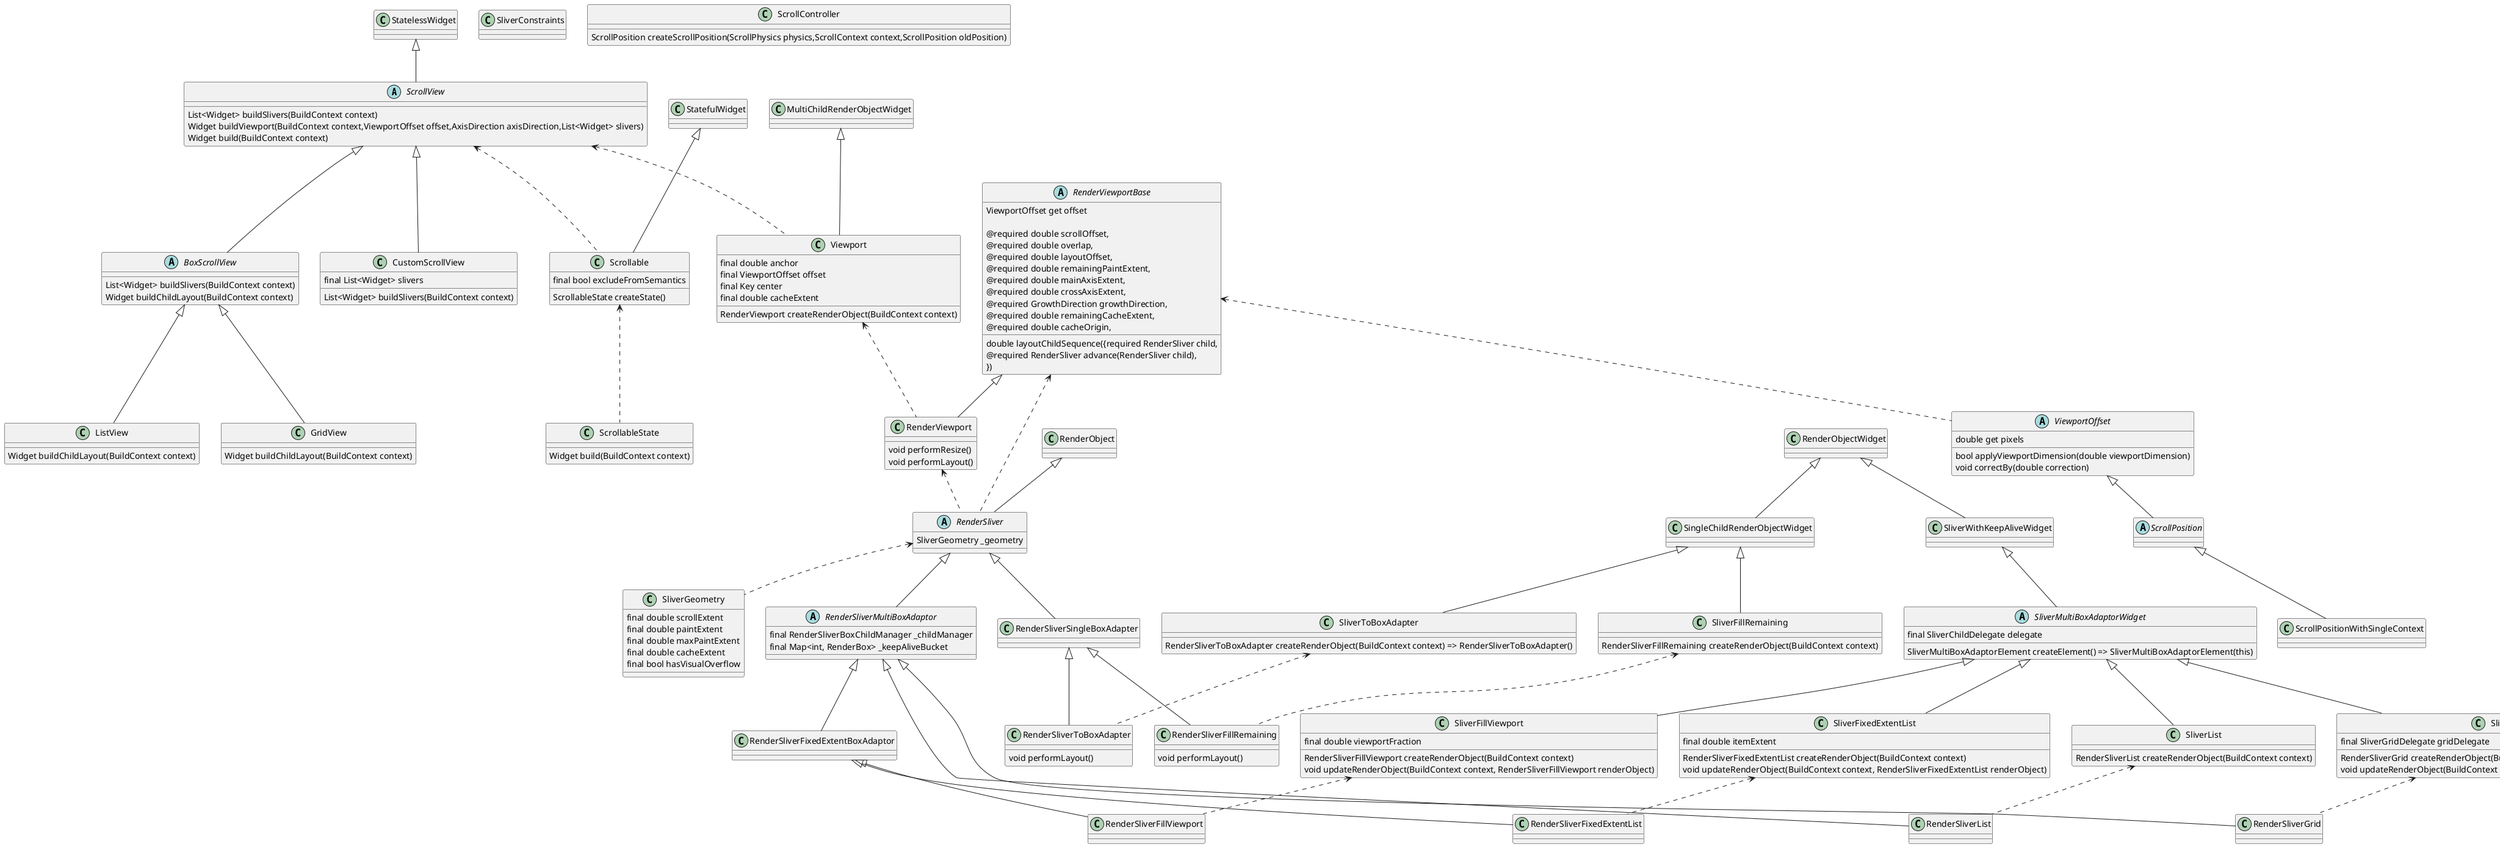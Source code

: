 @startuml

abstract class ScrollView{
  List<Widget> buildSlivers(BuildContext context)
  Widget buildViewport(BuildContext context,ViewportOffset offset,AxisDirection axisDirection,List<Widget> slivers)
  Widget build(BuildContext context)
}
'note right of ScrollView{
'  定义：滚动的widget
'  可滚动widget由三部分组成:
'    1 一个[Scrollable]widget，用于监听各种用户手势和实现滚动的交互设计
'    2 一个视口窗口widget，例如[Viewport]或[ShrinkWrappingViewport]通过仅显示滚动视图中widget的部分来实现滚动的视觉设计
'    3 一个或多个slivers，它们是可以组成创建各种滚动效果，例如列表，网格和扩展标题的widget
'  [ScrollView]通过创建[Scrollable]和视口并推迟到其子类来创建slivers来帮助编排这些片段
'  要控制滚动视图的初始滚动偏移，请提供设置了[ScrollController.initialScrollOffset]属性的[controller]
'
'  buildSlivers 构建要放置在视口内的窗口widget列表,子类应重写此方法以构建视口内部的slivers
'  buildSlivers 构建视口 子类可以重写此方法以更改视口的构建方式。如果[shrinkWrap]为true，则默认实现使用[ShrinkWrappingViewport]，否则使用常规[Viewport]
'
'  build 重写方法，将通过buildSlivers从子类获取的widget列表，通过buildSlivers构建的viewport和Scrollable这
'        三者组装到一起
'}

abstract class BoxScrollView{
  List<Widget> buildSlivers(BuildContext context)
  Widget buildChildLayout(BuildContext context)
}
'note left of BoxScrollView{
'  定义：使用单个子布局模型的[ScrollView]
'  buildSlivers: 重写ScrollView的方法，将从buildChildLayout获取的widget包裹在SliverPadding中，将其作为list返回
'  buildChildLayout :子类应重写此方法以构建布局模型 获取子类构建的widget
'}

class CustomScrollView{
   final List<Widget> slivers
   List<Widget> buildSlivers(BuildContext context)
}
'note right of CustomScrollView{
'  定义：使用slivers创建自定义滚动效果的[ScrollView]
'  [CustomScrollView]允许您直接提供[slivers]以创建各种滚动效果，例如列表，网格和扩展标题.例如，创建一个滚动视图，其中包含一个展开的app bar，
'  后跟一个列表和网格，使用三个slivers列表：[SliverAppBar]，[SliverList]，和[SliverGrid]
'
'
'   CustomScrollView必须接受       viewport 在CustomScrollView的父类ScrollView中
'  [Widget]中的[slivers]必须生成[RenderSliv​​er]对象，Viewport的createRenderObject为RenderViewport，而RenderViewport的父类RenderViewportBase
'      接受一个RenderSliver范型

'  要控制滚动视图的初始滚动偏移，请提供设置了[ScrollController.initialScrollOffset]属性的[controller]
'  [CustomScrollView]可以允许滚动状态更改时Talkback / VoiceOver通知用户。例如，在Android上公告可能被解读为“显示第1项至23项中的第10项”
'     生产这个公告，滚动视图需要三条信息：
'        1 第一个可见的子的索引index
'        2 孩子总数
'        3 可见孩子的总数
'  最后一个值可以由框架精确计算，但是前两个必须提供。大多数更高级别的可滚动widget自动提供此信息.例如，[ListView]为每个子widget自动提供
'    具有语义索引设并设置语义子级列表的长度
'  要确定可见索引，滚动视图需要一种方式关联每个可滚动item和一个语义索引index生成的语义。这个可以通过将子窗口小部件包装在[IndexedSemantics]中来完成
'  此语义索引不一定与可滚动widget的索引相同.因为某些小部件可能无法提供语义信息.考虑一个[new ListView.separated（）]：每个其他小部件都是
'  没有语义信息的分隔符.在这种情况下，只有奇数编号widget有一个语义索引（等于索引〜/ 2）.而且，此示例中的子项总数将是widgets数量的一半.
'    （[new ListView.separated（）]构造函数自动处理此问题.这仅用于此处作为示例
'  可见子项的总数可以通过构造函数参数`semanticChildCount`提供，这应该始终与[IndexedSemantics]中包含的小部件数相同
'
'  buildSlivers 重写方法，将slivers返回
'}

class ListView{
   Widget buildChildLayout(BuildContext context)
}

'note left of ListView{
'  buildChildLayout方法重写，如果子在滚动方向宽度itemExtent确定，返回SliverFixedExtentList，不确定则返回SliverList。这两者都是接受
'    SliverChildDelegate作为参数，至此将普通widget转换为sliver系列
'}

class GridView {
   Widget buildChildLayout(BuildContext context)
}
'note right of GridView{
'   重写buildChildLayout方法将SliverGridDelegate和SliverChildDelegate包装进SliverGrid返回
'}

class Scrollable{
  final bool excludeFromSemantics
  ScrollableState createState()
}

'note left of Scrollable{
'  定义：滚动的的widget
'  excludeFromSemantics  此[Scrollable]引入的滚动操作是否在语义树中公开,带溢出的文本字段通常是可滚动的，以确保用户可以到达输入文本的开头结尾.
'     但是，这些滚动操作通常不会暴露给语义层
'}

class ScrollableState{
   Widget build(BuildContext context)
}
'note left of ScrollableState{
'   build 重写方法，excludeFromSemantics为false，创建_ScrollSemantics，为true,创建_ScrollableScope。最后将结果通过ScrollBehavior的
'      buildViewportChrome创建widget
'
'       _ScrollableScope负责ScrollPosition的通知，RawGestureDetector负责手势，滚动通知
'}

class Viewport{
   final double anchor
   final ViewportOffset offset
   final Key center
   final double cacheExtent
   RenderViewport createRenderObject(BuildContext context)
}


'note right of Viewport{
'  定义： 内部更大的widget
'  [Viewport]是滚动机械的视觉主力。它根据其自身的维度和给定的[offset]显示一个children的子集。随着偏移量的变化，可以通过视口看到不同的孩子
'  [Viewport]主持一个双向的条子列表，锚定在位于零滚动偏移处的[center]sliver,中心小部件是根据[anchor]属性显示在视口中
'  子列表中早于[center]的sliver以反向[axisDirection]从[center]开始的逆序显示，例如，如果[axisDirection]是[AxisDirection.down]，
'   那么在center之前的第一个sliver位于[center]上方。子列表比[center]后来的条子,按顺序放在[axisDirection]中。例如，在前面的场景中，
'   [center]之后的第一个条子是位于[中心]下方
'  [视口]不能直接包含盒子类型的child。相反，使用[SliverList]，[SliverFixedExtentList]，[SliverGrid]或者 [SliverToBoxAdapter]
'
'  anchor 零滚动偏移的相对位置,例如，如果[anchor]为0.5且[axisDirection]为[AxisDirection.down]或[AxisDirection.up]，
'      则零滚动偏移量在视口中垂直居中.如果[anchor]为1.0，并且[axisDirection]为[AxisDirection.right]，则零滚动偏移为视口左边缘
'  offset 视口内的哪部分内容应该是可见的.[ViewportOffset.pixels]值确定视口用于选择要显示其内容的哪个部分的滚动偏移量.当用户滚动视口时，
'     此值会更改，这会更改显示的内容.通常是[ScrollPosition]
'  center [GrowthDirection.forward]增长方向的第一个孩子.[center]必须是ViewPort的child的key
'  cacheExtent 预加载？？ 在RenderViewportBase中有解释，视口在可见区域之前和之后有一个区域，用于缓存在用户滚动时即将变为可见的项目。落在此缓存区域中
'     的项目即使它们在屏幕上不是（还）可见，也会被布局。[cacheExtent]描述缓存区域在视口前端之前和后端之后延伸的像素数。
'     视口将尝试覆盖children的总范围是 前端前的[cacheExtent]+主轴的范围+后端后的[cacheExtent]
'     缓存区域还用于在iOS上实现隐式可访问性滚动，当辅助功能焦点从可见的视口中的项移动到缓存区中的不可见项时，框架将使用（隐式）滚动操作
'        将该项目带入视图
'}

class RenderViewport{
   void performResize()
   void performLayout()
}
'note right of RenderViewport{
' 内部较大的渲染对象
' [RenderViewport]是滚动机械的视觉主力,它根据自己的维度和给出的[偏移]显示一个子项的子集，随着偏移量的变化，可以在视口中看到不同的孩子
' [RenderViewport]托管一个双向的条子列表，锚定在一个[center] sliver，位于零滚动偏移处。中心widget根据[anchor]属性显示在视口中
' 显示子列表中早于[中心]的条带从[center]开始反向[axisDirection]的逆序展示
' [RenderViewport]不能直接包含[RenderBox]子项。相反，使用 [RenderSliv​​erList]，[RenderSliv​​erFixedExtentList]，[RenderSliv​​erGrid]或
' [RenderSliv​​erToBoxAdapter]
'
'    performResize()  将viewport大小给Viewportoffset
'    performLayout   _attemptLayout->layoutChildSequence 返回correction->offset.correctBy(correction)
'                   通过offset确定整页的滚动偏移
'}

abstract class RenderViewportBase{
   ViewportOffset get offset

   double layoutChildSequence({required RenderSliver child,
       @required double scrollOffset,
       @required double overlap,
       @required double layoutOffset,
       @required double remainingPaintExtent,
       @required double mainAxisExtent,
       @required double crossAxisExtent,
       @required GrowthDirection growthDirection,
       @required RenderSliver advance(RenderSliver child),
       @required double remainingCacheExtent,
       @required double cacheOrigin,
     })
}
'note right of RenderViewportBase{
'  内部较大的渲染对象的基类
'  此render object为的[RenderBox]中持有[RenderSliv​​er]的render对象提供共享代码
'  视口建立一个[axisDirection]，它定位了条子的坐标系，即基于滚动偏移而不是笛卡尔坐标
'  视口还会侦听[offset]，它决定了[SliverConstraints.scrollOffset]输入到条子布局协议
'  子类通常覆盖[performLayout]并调用[layoutChildSequence]，也许多次
'
'  layoutChildSequence() 决定viewport中children的大小和位置，此函数是子类中“performlayout”实现的主力。
'     布局以“child”开头，根据“advance”回调继续，并在“advance”返回空值时停止
'     返回遇到的第一个非零[Slivergometry.ScrollOffsetCorrection]，如果有的话。否则返回0.0。典型的调用者将重复调用此函数，直到它返回0.0
'
'     最终调用RenderSliver的layout进行布局
'
'   offset 视口中的内容的哪个部分应该可见 [viewport offset.pixels]值决定了视窗用来选择要显示的内容部分的滚动偏移量。
'      当用户滚动视区时，此值将更改，这将更改显示的内容。
'
'}

class SliverConstraints{

}

abstract class ViewportOffset{
   double get pixels
   bool applyViewportDimension(double viewportDimension)
   void correctBy(double correction)
}

'note right of ViewportOffset{
'  视口中的内容的哪个部分应该可见 [viewport offset.pixels]值决定了视窗用来选择要显示的内容部分的滚动偏移量。
'         当用户滚动视区时，此值将更改，这将更改显示的内容。
'}

abstract class ScrollPosition{


}

class ScrollPositionWithSingleContext{

}

class ScrollController {
  ScrollPosition createScrollPosition(ScrollPhysics physics,ScrollContext context,ScrollPosition oldPosition)
}

'note right of ScrollController{
'   createScrollPosition  创建供[Scrollable]widget使用的[ScrollPosition]
'
'}


abstract class RenderSliver{
   SliverGeometry _geometry
}

'note right of RenderSliver{
'   在视口中实现滚动效果的渲染对象的基类
'   [RenderViewport]有一个子条的列表。每个条子 - 字面上一个视口内容的切片 - 依次布局，在这个过程中覆盖视口（每次都会布置每条条子，
'      包括那些范围为零的因为它们“滚动”或超出范围视口的结尾。）
'   Slivers参与_sliver protocol_，其中在[layout]期间各自 sliver接收[SliverConstraints]对象并计算相应的描述它在视口中的位置[SliverGeometry]对象
'    这是类似于[RenderBox]使用的盒子协议，它得到一个 [BoxConstraints]作为输入并计算[Size]
'   Slivers有一个前沿，这是[SliverConstraints.scrollOffset]所描述的sliver开始的位置。条子有几个维度，其主要部分是[SliverGeometry.paintExtent]，
'     描述沿主轴的条子范围，从前沿开始到达视口的末端或结束sliver，以先到者为准
'   Slivers可以根据非线性时尚中不断变化的约束来改变尺寸，实现各种滚动效果
'   例如，各种[RenderSliv​​erPersistentHeader]子类，[SliverAppBar]基于此，尽管滚动偏移，仍能保持可见效果，或根据用户的滚动方向
'      [SliverConstraints.userScrollDirection]重新出现在不同的偏移处
'
'   编写RenderSliv​​er子类
'      Slivers可以有sliver孩子，或者来自另一个坐标系统的孩子，通常是盒子.有关盒子协议的详细信息，请参阅[RenderBox]。）
'      Slivers也可以有不同的子模型，通常有一个孩子或一个孩子的列表
'
'   条子的例子
'    一个单一孩子的条子的一个很好的例子，它本身也是一个条子，是[RenderSliv​​erPadding]，缩进其子项。条子到条子的render object
'    这样的对象必须为它孩子构造一个[SliverConstraints]对象，然后必须拿它的孩子的[SliverGeometry]并用它来形成它的[geometry]
'    另一种常见的独生子条是一条拥有单一[RenderBox]孩子的条子。一个例子是[RenderSliv​​erToBoxAdapter]，它放置一个盒子并在盒子周围自行调整大小
'      这样的条子必须使用其[SliverConstraints]为child创建[BoxConstraints]，将孩子布局（使用孩子的[layout]方法），
'       然后使用孩子的[RenderBox.size]生成条子的[SliverGeometry]。
'    最常见的条子是有多个孩子的条子。该最直接的例子是[RenderSliv​​erList]，它在主轴方向上一个接一个排列着它的children.和one-box-child sliver例子一样
'      它使用它的[constraints]来为孩子们创建一个[BoxConstraints]，然后它使用聚合来自其所有孩子的信息以生成其[geometry].不像一个孩子的案例，
'      然而，它处理实际上放置的孩子(和后面的 paints)是明智的。如果滚动偏移是1000像素，那么先前确定前三个孩子每个都是400像素高，
'      然后它将跳过前两个并以第三个孩子开始布局
'
'    Layout
'
'      当它们被布置时，条子决定它们的[geometry]，包括它们size（[SliverGeometry.paintExtent]）和下一个条子的位置（[SliverGeometry.layoutExtent]），
'      以及每个children的位置，基于视口的输入[constraints]，例如滚动偏移量（[SliverConstraints.scrollOffset]
'      例如，只是画一个100像素高的盒子的条子会说,当滚动偏移为零时，它[SliverGeometry.paintExtent]为100像素，
'      但是当滚动偏移量为75像素时它的[SliverGeometry.paintExtent]是25像素，并且当滚动偏移量为100像素或更多时，它会为零(这是假设
'      [SliverConstraints.remainingPaintExtent]超过100像素)
'      作为该系统的输入提供的各种尺寸在[constraints],它们在文档中有详细描述[SliverConstraints]类.[performLayout]函数必须采用这些[constraints]
'       并创建一个SliverGeometry]对象，它必须分配给[geometry]属性.可配置的几何体的不同尺寸是[SliverGeometry]类的文档中详细描述
'
'    Painting
'      除了实现布局外，条子还必须实现绘画。这是通过覆盖[paint]方法实现的
'      调用[paint]方法 使用[Canvas]带有以条子的左上角原点，_无论轴方向_的[Offset]
'      子类也应该覆盖[applyPaintTransform]来提供[Matrix4]描述每个孩子相对于条子的位置（除了其他方面，这由可访问性层使用，以确定孩子的界限。）
'
'    Hit testing
'      要实现命中测试，请覆盖[hitTestSelf]和[hitTestChildren]方法，或者，对于更复杂的情况，改为直接覆盖[hitTest]方法
'      要实际对指针事件做出反应，[handleEvent]方法可能是实现，默认情况下它什么都不做。 （通常手势由框协议中的widgets处理而不是直接的条子)
'
'    Helper methods
'      sliver应该实施的方法有很多种,这些使其他方法更容易实现。下面列出的每种方法文档都有详细说。此外，[RenderSliv​​erHelpers]类可用于
'      混合一些有用的方法
'
'    childScrollOffset
'      如果子类将子项定位在滚动偏移零以外的任何位置，它应该覆盖[childScrollOffset]。例如，[RenderSliv​​erList]和[RenderSliv​​erGrid]重写此方法，
'      但是[RenderSliv​​erToBoxAdapter]没有
'      除其他外，[Scrollable.ensureVisible]使用它
'
'    childMainAxisPosition
'      子类应该实现[childMainAxisPosition]来描述它们孩子们被定位的位置
'    childCrossAxisPosition
'      如果子类将子children放在横轴的另一个非0位置，然后它应该覆盖[childCrossAxisPosition]。例如 [RenderSliv​​erGrid]会覆盖此方法
'
'
'
'      _geometry sliver所占的空间  在viewport的performlayout中使用
'}

class SliverGeometry{
   final double scrollExtent
   final double paintExtent
   final double maxPaintExtent
   final double cacheExtent
   final bool hasVisualOverflow
}

'note right of SliverGeometry{
'   描述RenderSliver占据的空间。 sliver可以以几种不同的方式占用空间，这就是这个类包含多个值的原因。
'   scrollExtent 此条具有内容的（估计的）总可滚动范围。  这是用户从这个条开始到这个条结束所需的滚动量。
'     该值用于计算可滚动条中所有条目的[SliverConstraints.ScrollOffset]，因此无论条当前是否在视口中，都应提供该值
'     在典型的滚动场景中，在整个滚动过程中，[ScrollExtent]对于一个小条是恒定的，而[PaintExtent]和[LayoutExtent]将从屏幕外的“0”前进到“0”和[ScrollExtent]之间，
'        因为小条部分滚动到屏幕内外，并且等于[ScrollExtent]，而小条是完全滚动的在屏幕上。但是，可以自定义这些关系以获得更多的特殊效果
'      如果[PaintExtent]小于布局期间提供的[SliveConstraints.RemainingPaintExtent]，则此值必须准确。
'
'   paintExtent  在当前视图中，条带所呈现的当前可见可视空间的数量，该条带覆盖了全部或部分[SliverConstraints.remainingPaintExtent]的条带子集。
'       此值不影响下一条棉条的定位方式。换句话说，如果该值为100，[layoutextent]为0，则放置在其后面的典型切片在绘制时最终将绘制在相同的100像素空间中。
'       这必须介于0和[SliveConstraints.RemainingPaintExtent]之间
'       此值通常在视口外为0，并且在滚动条进出视口时从0长大或缩小到0，除非滚动条希望获得特殊效果并在滚动时绘制。
'       这有助于计算下一条棉条的[SliverConstraints.overlap]

'   maxPaintExtent  如果[SliverConstraints.remainingPaintExtent]是无限的，这个条目的总paint量将能够提供
'        这由实现shrink-wrapping的视口使用，根据定义，这不能小于[paintextent]。
'   cacheExtent 在[SliverConstraints.RemainingCacheExtent]中，sliver消耗了多少像素
'        此值应等于或大于[LayoutExtent]，因为小条始终至少使用[SliveConstraints.RemainingCacheExtent]中的[LayoutExtent]，
'        如果它落在视区的缓存区域中，则可能会使用更多。
'   hasVisualOverflow 此条是否有视觉溢出
'        默认情况下，该值为false，这意味着视口不需要剪裁其子对象。如果任何片段有视觉溢出，则该视口将对其子对象应用剪辑。
'}



abstract class RenderSliverMultiBoxAdaptor{
   final RenderSliverBoxChildManager _childManager
   final Map<int, RenderBox> _keepAliveBucket
}
'note right of RenderSliverMultiBoxAdaptor{
'  有多个box children的sliver
'  [RenderSliv​​erMultiBoxAdaptor]是具有多个box children的条子的基类.子项由[RenderSliv​​erBoxChildManager]管理，允许子类在布局期间懒惰地创建子​​项
'  通常子类只会创建实际需要填充[SliverConstraints.remainingPaintExtent]的子项
'  从渲染对象添加和删除子项的合同是比普通渲染对象更严格
'     如果他们已经在布局过程中布局，除布局过程，儿童可以被移除
'     除了在[childManager]的调用期间，不能添加子项，然后仅当没有与该索引（或子项）对应的子项时（首先删除了与该索引对应的子项）
'   _keepAliveBucket 尽管节点不可见，但仍保持活动状态
'}

class RenderSliverFixedExtentBoxAdaptor{

}
class RenderSliverList{

}

class RenderSliverGrid{

}



class RenderSliverFixedExtentList{
}

class SliverFixedExtentList{
}

class RenderSliverFillViewport{

}
abstract class SliverMultiBoxAdaptorWidget {
   final SliverChildDelegate delegate
   SliverMultiBoxAdaptorElement createElement() => SliverMultiBoxAdaptorElement(this)
}

'note right of SliverMultiBoxAdaptorWidget{
'  定义：有多个盒子的条子的基类
'  使用[SliverChildDelegate]帮助子类懒惰地构建他们的孩子
'}
class SliverList{
  RenderSliverList createRenderObject(BuildContext context)
}

class SliverGrid{
   final SliverGridDelegate gridDelegate
   RenderSliverGrid createRenderObject(BuildContext context)
   void updateRenderObject(BuildContext context, RenderSliverGrid renderObject)
}
class SliverFixedExtentList{
  final double itemExtent
  RenderSliverFixedExtentList createRenderObject(BuildContext context)
  void updateRenderObject(BuildContext context, RenderSliverFixedExtentList renderObject)
}

class SliverFillViewport{
  final double viewportFraction
  RenderSliverFillViewport createRenderObject(BuildContext context)
  void updateRenderObject(BuildContext context, RenderSliverFillViewport renderObject)
}
'note right of SliverFillViewport{
'  包含多个子框的子条，每个子框填充视口
'  [SliverFillViewport]将其子项放在主轴的线性数组中
'  每个孩子的大小都可以填充视口，包括主视图和cross轴
'  viewportFraction 每个子项应填充主轴的视口部分,如果此分数小于1.0，则在一次可以看到多个子项,如果此分数大于1.0，则每个子项将大于主轴中的视口
' }

class SliverToBoxAdapter{
   RenderSliverToBoxAdapter createRenderObject(BuildContext context) => RenderSliverToBoxAdapter()
}
'note right of SliverToBoxAdapter{
'  包含单个box widget的sliver
'  Slivers是特殊用途的小部件，可以使用 [CustomScrollView]组合创建自定义滚动效果
'  一个[SliverToBoxAdapter]是一个基本的条子，它创建了返回一个基于通常盒子的桥梁
'  使用多个[SliverToBoxAdapter]小部件来显示多个[CustomScrollView]中的框小部件，考虑使用[SliverList]，[SliverFixedExtentList]，
'   [SliverPrototypeExtentList]或[SliverGrid]，那些更有效，因为它们只实例化那些实际上是通过滚动视图的视口可见的孩子
'}
class RenderSliverToBoxAdapter{
   void performLayout()
}
'note right of RenderSliverToBoxAdapter{
'  包含单个[RenderBox]的[RenderSliv​​er]
'  如果不可见，孩子将不会被布置。它的大小根据对主轴中孩子的偏好，并有严格的约束,将其强制为横轴的视口尺寸
'}

class SliverFillRemaining{
  RenderSliverFillRemaining createRenderObject(BuildContext context)
}
'note right of SliverFillRemaining{
'  包含单个盒子的条子，填充剩余的视口空间
'  [SliverFillRemaining]调整其子项的大小以填充cross轴中的视口并填充主轴视口中的剩余空间
'  通常，这将是视口中的最后一个条子，因为（根据定义）除了这条条子之外，什么都没有空间
'}

class RenderSliverFillRemaining{
  void performLayout()
}



StatelessWidget <|-- ScrollView
ScrollView      <|-- BoxScrollView
ScrollView      <|-- CustomScrollView
ScrollView      <.. Scrollable
ScrollView      <.. Viewport

BoxScrollView   <|-- ListView
BoxScrollView   <|-- GridView

StatefulWidget  <|-- Scrollable
Scrollable      <.. ScrollableState
MultiChildRenderObjectWidget <|-- Viewport
Viewport <.. RenderViewport
RenderViewportBase <|-- RenderViewport
RenderViewportBase <.. RenderSliver
RenderViewportBase <.. ViewportOffset
ViewportOffset     <|-- ScrollPosition
ScrollPosition     <|--  ScrollPositionWithSingleContext

RenderViewport <.. RenderSliver

RenderObject <|-- RenderSliver

RenderSliver <|-- RenderSliverMultiBoxAdaptor
RenderSliver <|-- RenderSliverSingleBoxAdapter
RenderSliver <.. SliverGeometry

RenderSliverMultiBoxAdaptor <|-- RenderSliverList
RenderSliverMultiBoxAdaptor <|-- RenderSliverGrid
RenderSliverMultiBoxAdaptor <|-- RenderSliverFixedExtentBoxAdaptor
RenderSliverFixedExtentBoxAdaptor <|-- RenderSliverFixedExtentList
RenderSliverFixedExtentBoxAdaptor <|-- RenderSliverFillViewport
RenderObjectWidget          <|-- SliverWithKeepAliveWidget
SliverWithKeepAliveWidget   <|-- SliverMultiBoxAdaptorWidget
SliverMultiBoxAdaptorWidget <|-- SliverList
SliverMultiBoxAdaptorWidget <|-- SliverGrid
SliverMultiBoxAdaptorWidget <|-- SliverFixedExtentList
SliverMultiBoxAdaptorWidget <|-- SliverFillViewport

SliverList                  <..  RenderSliverList
SliverFixedExtentList       <..  RenderSliverFixedExtentList
SliverGrid                  <..  RenderSliverGrid
SliverFillViewport          <..  RenderSliverFillViewport

RenderObjectWidget            <|-- SingleChildRenderObjectWidget
SingleChildRenderObjectWidget <|-- SliverToBoxAdapter
SingleChildRenderObjectWidget <|-- SliverFillRemaining

RenderSliverSingleBoxAdapter  <|-- RenderSliverToBoxAdapter
RenderSliverSingleBoxAdapter  <|-- RenderSliverFillRemaining
SliverToBoxAdapter          <..  RenderSliverToBoxAdapter
SliverFillRemaining         <..  RenderSliverFillRemaining
@enduml